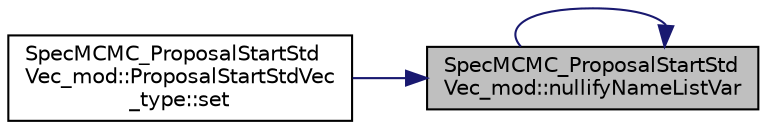 digraph "SpecMCMC_ProposalStartStdVec_mod::nullifyNameListVar"
{
 // LATEX_PDF_SIZE
  edge [fontname="Helvetica",fontsize="10",labelfontname="Helvetica",labelfontsize="10"];
  node [fontname="Helvetica",fontsize="10",shape=record];
  rankdir="RL";
  Node1 [label="SpecMCMC_ProposalStartStd\lVec_mod::nullifyNameListVar",height=0.2,width=0.4,color="black", fillcolor="grey75", style="filled", fontcolor="black",tooltip=" "];
  Node1 -> Node1 [dir="back",color="midnightblue",fontsize="10",style="solid",fontname="Helvetica"];
  Node1 -> Node2 [dir="back",color="midnightblue",fontsize="10",style="solid",fontname="Helvetica"];
  Node2 [label="SpecMCMC_ProposalStartStd\lVec_mod::ProposalStartStdVec\l_type::set",height=0.2,width=0.4,color="black", fillcolor="white", style="filled",URL="$structSpecMCMC__ProposalStartStdVec__mod_1_1ProposalStartStdVec__type.html#aa317a389ef2d92724909f87d4c182e73",tooltip=" "];
}
